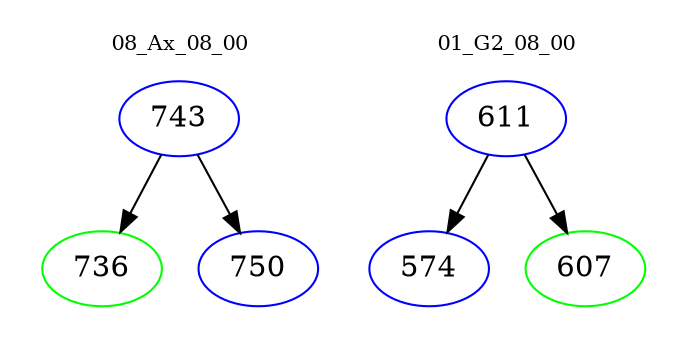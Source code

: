 digraph{
subgraph cluster_0 {
color = white
label = "08_Ax_08_00";
fontsize=10;
T0_743 [label="743", color="blue"]
T0_743 -> T0_736 [color="black"]
T0_736 [label="736", color="green"]
T0_743 -> T0_750 [color="black"]
T0_750 [label="750", color="blue"]
}
subgraph cluster_1 {
color = white
label = "01_G2_08_00";
fontsize=10;
T1_611 [label="611", color="blue"]
T1_611 -> T1_574 [color="black"]
T1_574 [label="574", color="blue"]
T1_611 -> T1_607 [color="black"]
T1_607 [label="607", color="green"]
}
}
